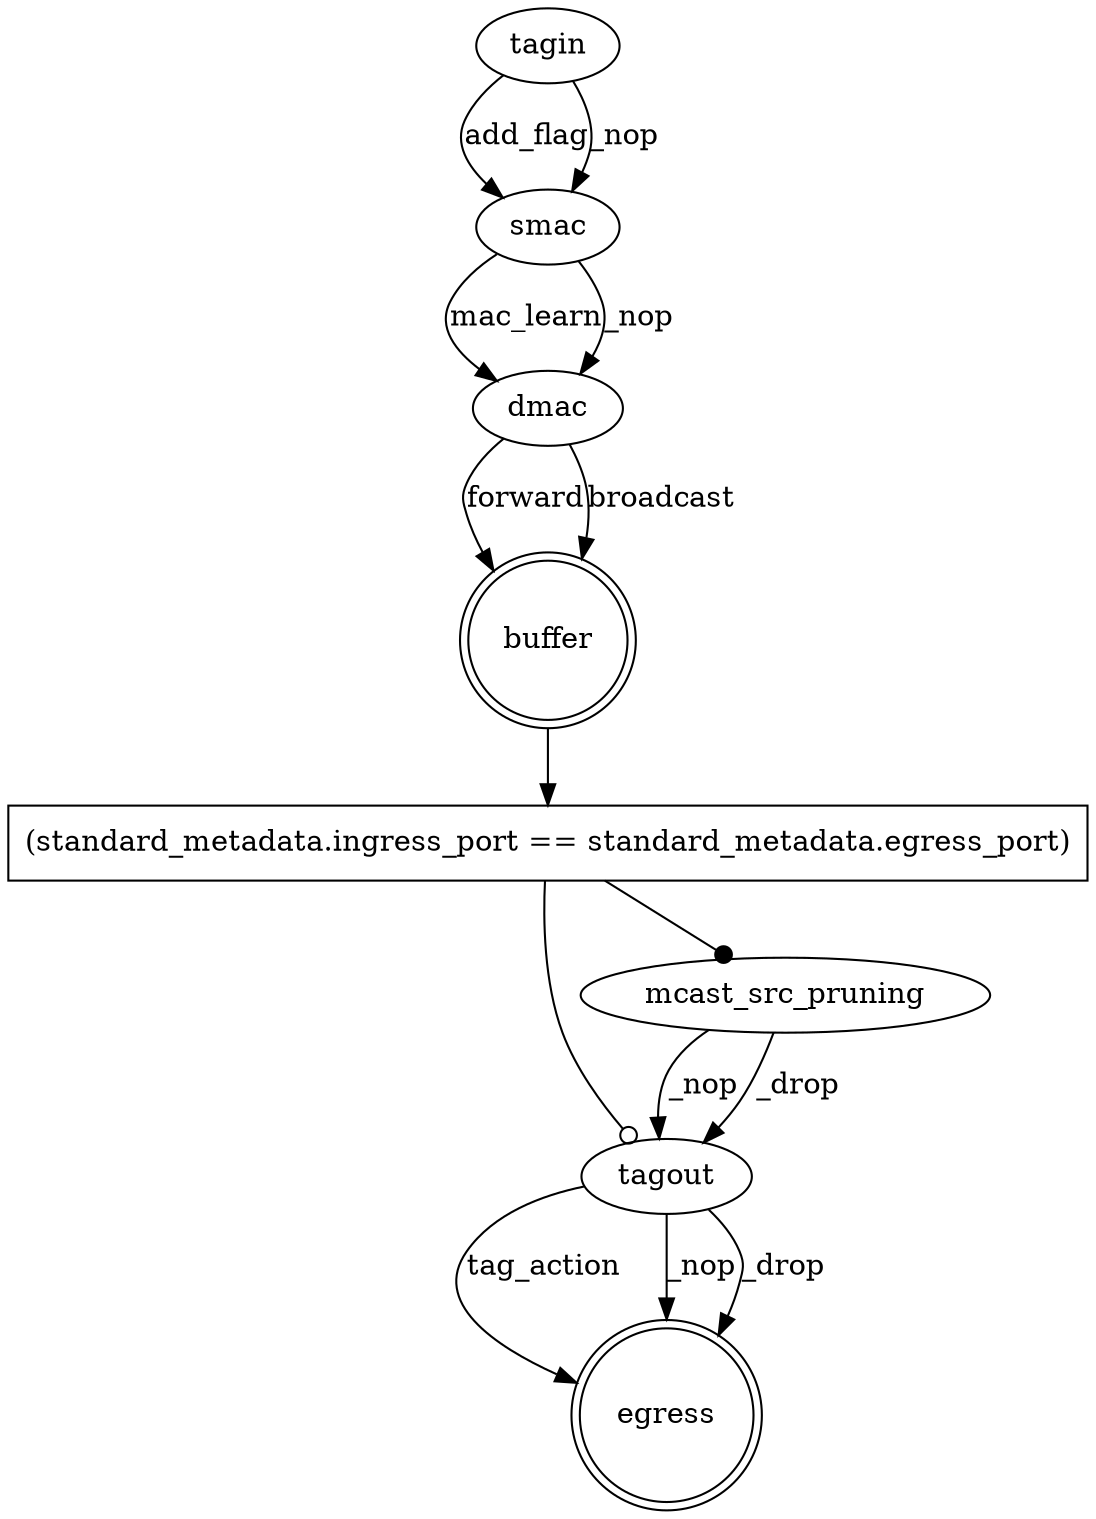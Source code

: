 digraph g {
   buffer [shape=doublecircle];
   egress [shape=doublecircle];
   tagin [shape=ellipse];
   tagin -> smac [arrowhead=normal label="add_flag"];
   smac [shape=ellipse];
   smac -> dmac [arrowhead=normal label="mac_learn"];
   dmac [shape=ellipse];
   dmac -> buffer [arrowhead=normal label="forward"];
   dmac -> buffer [arrowhead=normal label="broadcast"];
   smac -> dmac [arrowhead=normal label="_nop"];
   tagin -> smac [arrowhead=normal label="_nop"];
   buffer -> _condition_0
   _condition_0 [shape=box label="(standard_metadata.ingress_port == standard_metadata.egress_port)"];
   _condition_0 -> tagout [arrowhead=odot];
   tagout [shape=ellipse];
   tagout -> egress [arrowhead=normal label="tag_action"];
   tagout -> egress [arrowhead=normal label="_nop"];
   tagout -> egress [arrowhead=normal label="_drop"];
   _condition_0 -> mcast_src_pruning [arrowhead=dot];
   mcast_src_pruning [shape=ellipse];
   mcast_src_pruning -> tagout [arrowhead=normal label="_nop"];
   mcast_src_pruning -> tagout [arrowhead=normal label="_drop"];
}
